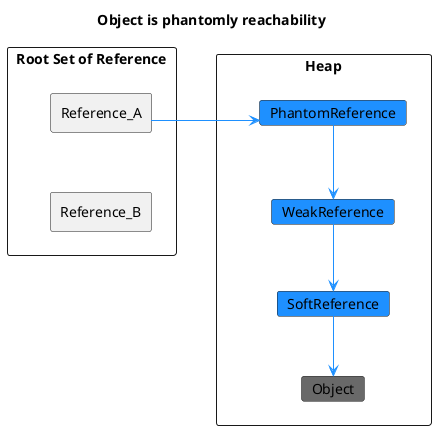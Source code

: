 @startuml
'skinparam nodesep 10
'skinparam ranksep 20
skinparam linetype ortho

title
	Object is phantomly reachability
end title

rectangle "Root Set of Reference" {
	rectangle Reference_A {
	}
	rectangle Reference_B {
	}

	Reference_A -[hidden]d- Reference_B

}

rectangle Heap {
	card PhantomReference #DodgerBlue{
	}
	card WeakReference #DodgerBlue{
	}
	card SoftReference #DodgerBlue{
	}

	card Object #DimGray {
	}

	PhantomReference -d-> WeakReference #DodgerBlue
	WeakReference -d-> SoftReference #DodgerBlue
	SoftReference -d-> Object #DodgerBlue
}

"Root Set of Reference" -[hidden]r- Heap
Reference_A -l-> PhantomReference #DodgerBlue

@enduml
